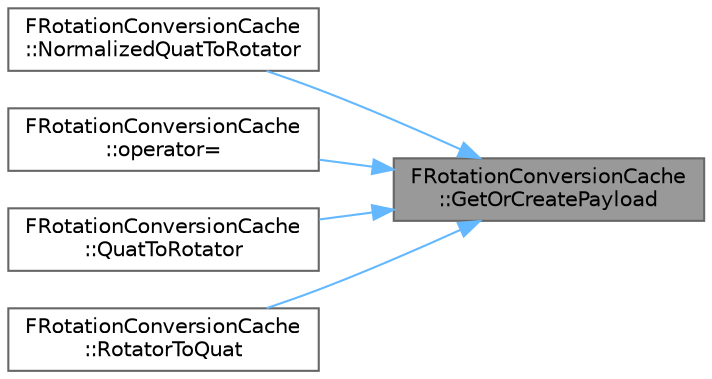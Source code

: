 digraph "FRotationConversionCache::GetOrCreatePayload"
{
 // INTERACTIVE_SVG=YES
 // LATEX_PDF_SIZE
  bgcolor="transparent";
  edge [fontname=Helvetica,fontsize=10,labelfontname=Helvetica,labelfontsize=10];
  node [fontname=Helvetica,fontsize=10,shape=box,height=0.2,width=0.4];
  rankdir="RL";
  Node1 [id="Node000001",label="FRotationConversionCache\l::GetOrCreatePayload",height=0.2,width=0.4,color="gray40", fillcolor="grey60", style="filled", fontcolor="black",tooltip=" "];
  Node1 -> Node2 [id="edge1_Node000001_Node000002",dir="back",color="steelblue1",style="solid",tooltip=" "];
  Node2 [id="Node000002",label="FRotationConversionCache\l::NormalizedQuatToRotator",height=0.2,width=0.4,color="grey40", fillcolor="white", style="filled",URL="$df/d09/structFRotationConversionCache.html#ace6205e65353a18e15ca784c9dfd9428",tooltip="Version of QuatToRotator when the Quat is known to already be normalized."];
  Node1 -> Node3 [id="edge2_Node000001_Node000003",dir="back",color="steelblue1",style="solid",tooltip=" "];
  Node3 [id="Node000003",label="FRotationConversionCache\l::operator=",height=0.2,width=0.4,color="grey40", fillcolor="white", style="filled",URL="$df/d09/structFRotationConversionCache.html#abb81729bbd65013a92671170b6d101d6",tooltip=" "];
  Node1 -> Node4 [id="edge3_Node000001_Node000004",dir="back",color="steelblue1",style="solid",tooltip=" "];
  Node4 [id="Node000004",label="FRotationConversionCache\l::QuatToRotator",height=0.2,width=0.4,color="grey40", fillcolor="white", style="filled",URL="$df/d09/structFRotationConversionCache.html#a1d395a0c18b0440d0947ebd771e87538",tooltip="Convert a FQuat to FRotator."];
  Node1 -> Node5 [id="edge4_Node000001_Node000005",dir="back",color="steelblue1",style="solid",tooltip=" "];
  Node5 [id="Node000005",label="FRotationConversionCache\l::RotatorToQuat",height=0.2,width=0.4,color="grey40", fillcolor="white", style="filled",URL="$df/d09/structFRotationConversionCache.html#ab2d08cb7cbeb5e985c5787298523ff55",tooltip="Convert a FRotator to FQuat."];
}
